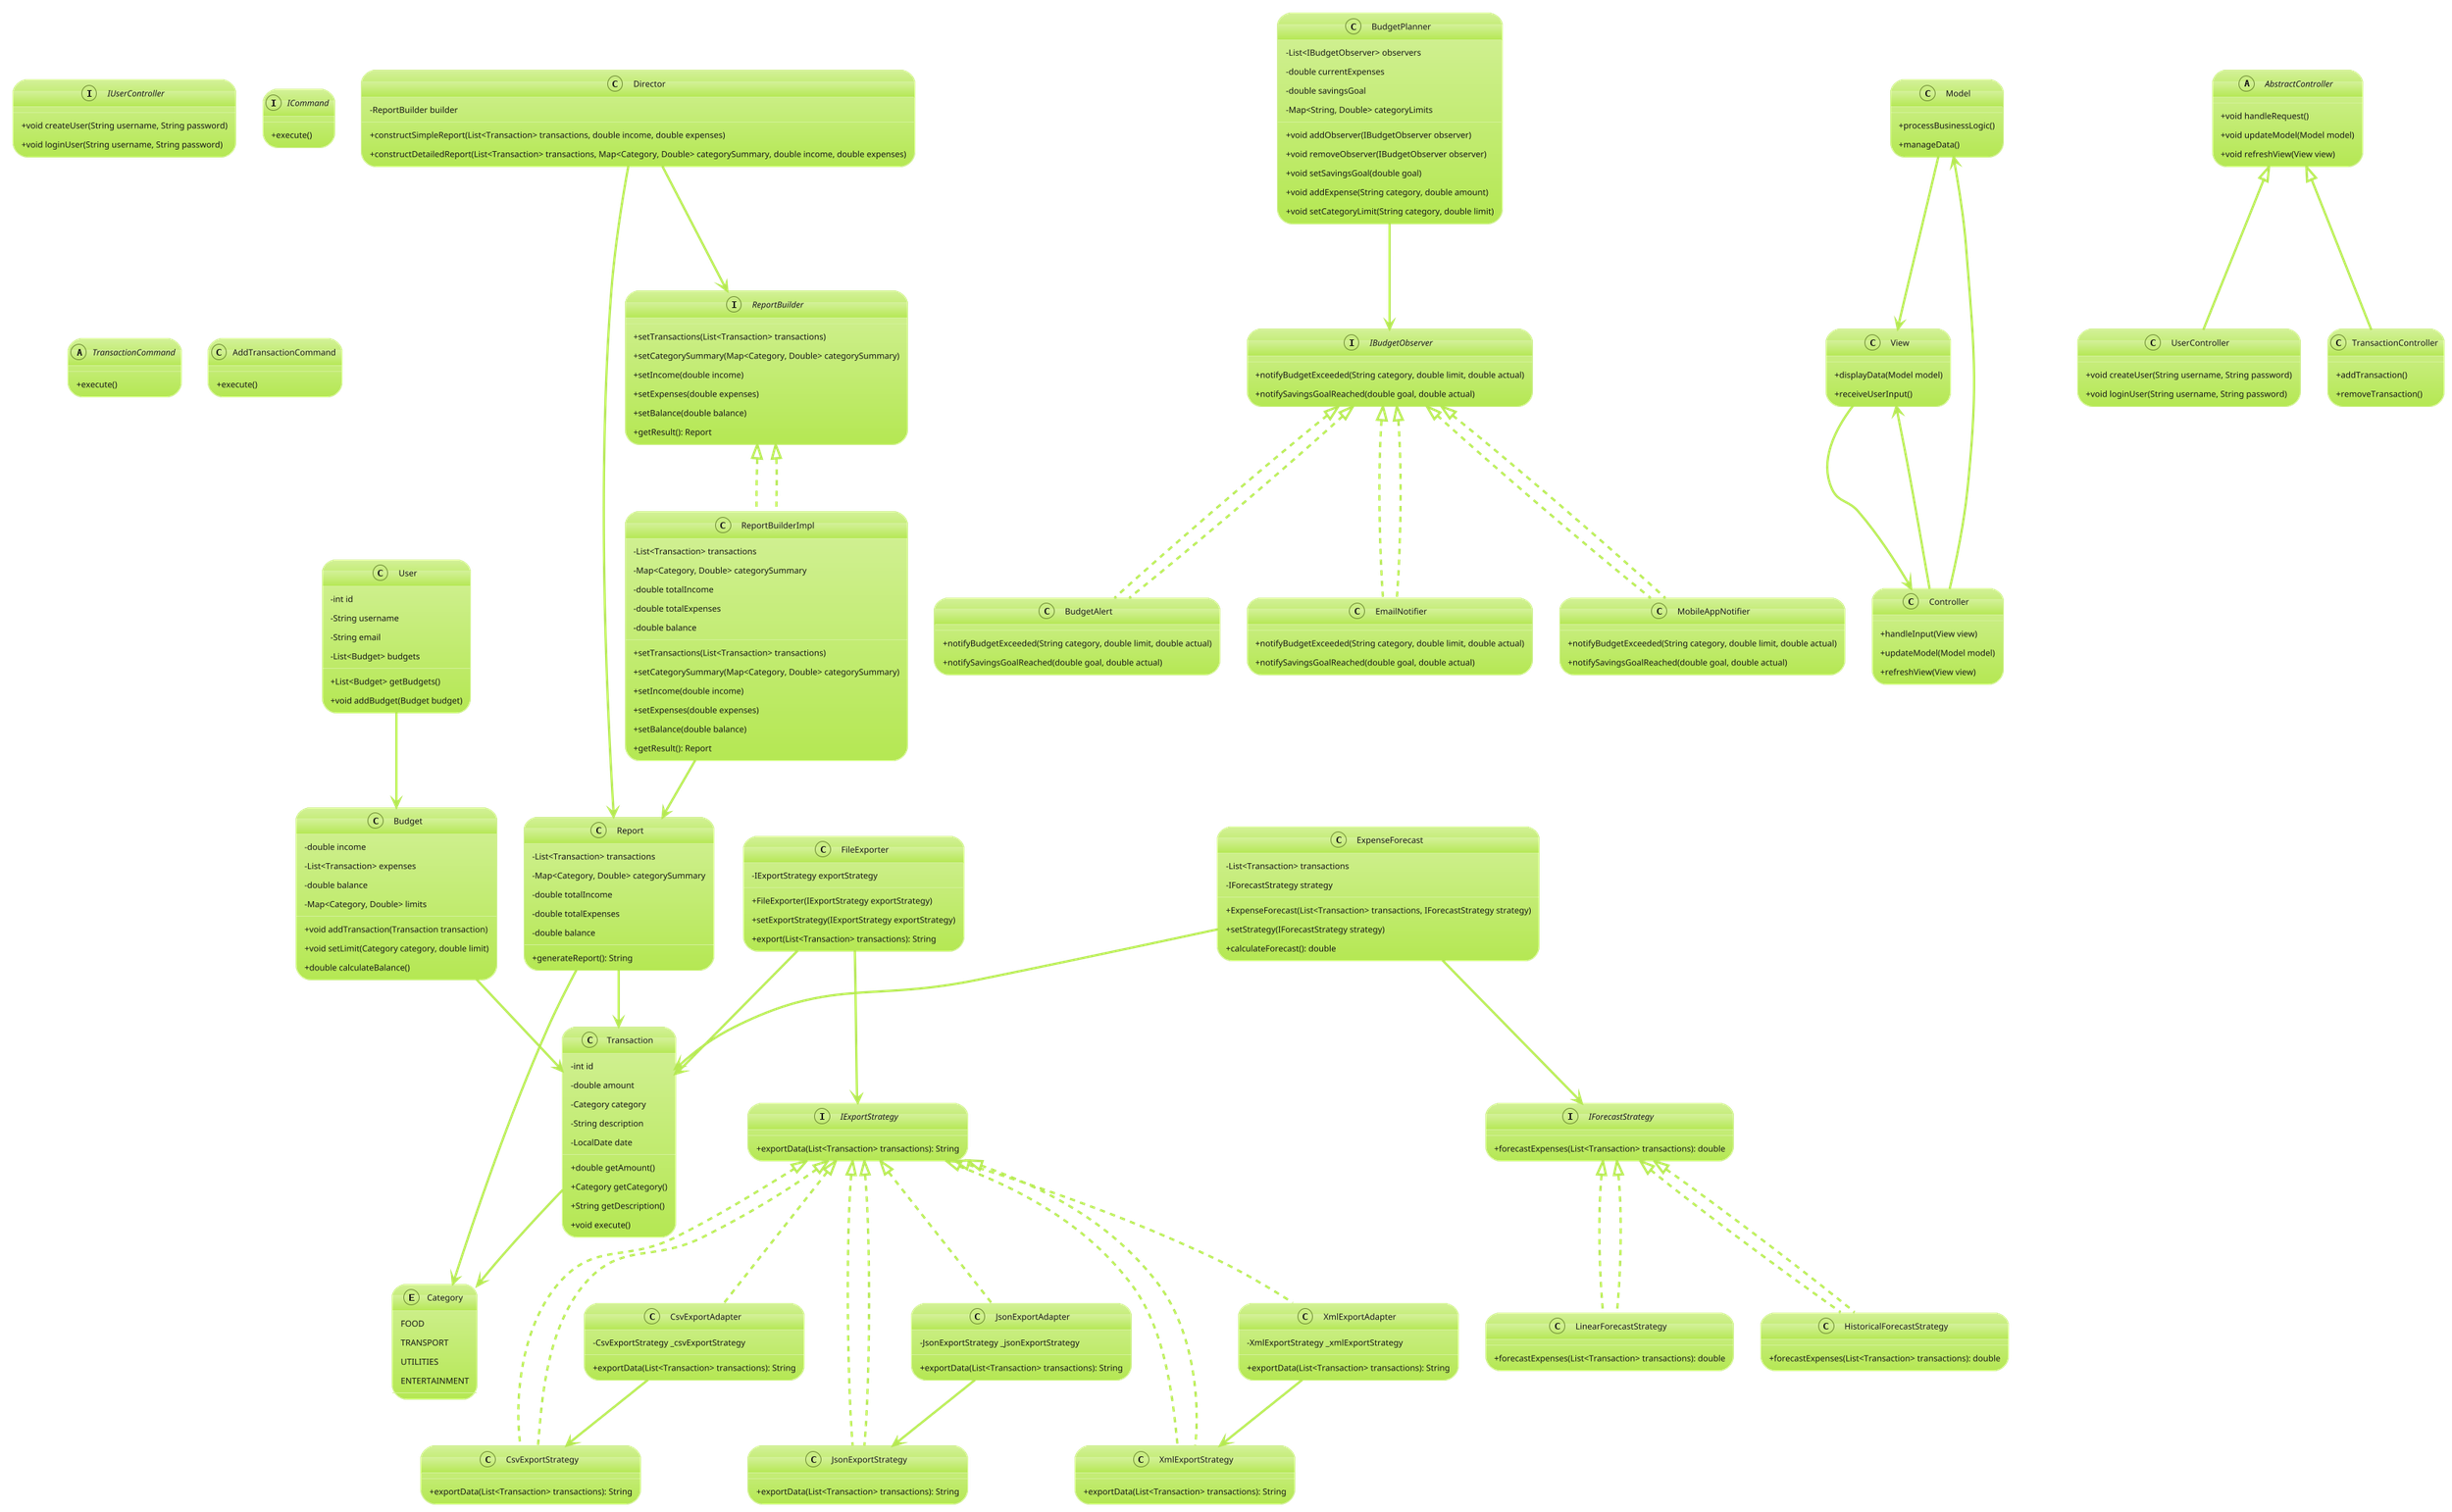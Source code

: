 @startuml
!theme hacker
skinparam classAttributeIconSize 0

' ==========================
' MODEL (Logika Biznesowa)
' ==========================

class User {
    - int id
    - String username
    - String email
    - List<Budget> budgets
    + List<Budget> getBudgets()
    + void addBudget(Budget budget)
}

class Budget {
    - double income
    - List<Transaction> expenses
    - double balance
    - Map<Category, Double> limits
    + void addTransaction(Transaction transaction)
    + void setLimit(Category category, double limit)
    + double calculateBalance()
}

class Transaction {
    - int id
    - double amount
    - Category category
    - String description
    - LocalDate date
    + double getAmount()
    + Category getCategory()
    + String getDescription()
}

class Report {
    - List<Transaction> transactions
    - Map<Category, Double> categorySummary
    - double totalIncome
    - double totalExpenses
    - double balance
    + generateReport(): String
}

interface ReportBuilder {
    + setTransactions(List<Transaction> transactions)
    + setCategorySummary(Map<Category, Double> categorySummary)
    + setIncome(double income)
    + setExpenses(double expenses)
    + setBalance(double balance)
    + getResult(): Report
}

class ReportBuilderImpl implements ReportBuilder {
    - List<Transaction> transactions
    - Map<Category, Double> categorySummary
    - double totalIncome
    - double totalExpenses
    - double balance
    + setTransactions(List<Transaction> transactions)
    + setCategorySummary(Map<Category, Double> categorySummary)
    + setIncome(double income)
    + setExpenses(double expenses)
    + setBalance(double balance)
    + getResult(): Report
}

class Director {
    - ReportBuilder builder
    + constructSimpleReport(List<Transaction> transactions, double income, double expenses)
    + constructDetailedReport(List<Transaction> transactions, Map<Category, Double> categorySummary, double income, double expenses)
}

enum Category {
    FOOD
    TRANSPORT
    UTILITIES
    ENTERTAINMENT
}

' ==========================
' STRATEGIE
' ==========================

interface IForecastStrategy {
    + forecastExpenses(List<Transaction> transactions): double
}

interface IExportStrategy {
    + exportData(List<Transaction> transactions): String
}

class ExpenseForecast {
    - List<Transaction> transactions
    - IForecastStrategy strategy
    + ExpenseForecast(List<Transaction> transactions, IForecastStrategy strategy)
    + setStrategy(IForecastStrategy strategy)
    + calculateForecast(): double
}

class FileExporter {
    - IExportStrategy exportStrategy
    + FileExporter(IExportStrategy exportStrategy)
    + setExportStrategy(IExportStrategy exportStrategy)
    + export(List<Transaction> transactions): String
}

class LinearForecastStrategy implements IForecastStrategy {
    + forecastExpenses(List<Transaction> transactions): double
}

class HistoricalForecastStrategy implements IForecastStrategy {
    + forecastExpenses(List<Transaction> transactions): double
}

class CsvExportStrategy implements IExportStrategy {
    + exportData(List<Transaction> transactions): String
}

class JsonExportStrategy implements IExportStrategy {
    + exportData(List<Transaction> transactions): String
}

class XmlExportStrategy implements IExportStrategy {
    + exportData(List<Transaction> transactions): String
}

' ==========================
' ADAPTERY (Eksport)
' ==========================

' Adapter dla CSV
class CsvExportAdapter implements IExportStrategy {
    - CsvExportStrategy _csvExportStrategy
    + exportData(List<Transaction> transactions): String
}

' Adapter dla JSON
class JsonExportAdapter implements IExportStrategy {
    - JsonExportStrategy _jsonExportStrategy
    + exportData(List<Transaction> transactions): String
}

' Adapter dla XML
class XmlExportAdapter implements IExportStrategy {
    - XmlExportStrategy _xmlExportStrategy
    + exportData(List<Transaction> transactions): String
}

' ==========================
' OBSERWATOR
' ==========================
' Interfejs Obserwatora
interface IBudgetObserver {
    + notifyBudgetExceeded(String category, double limit, double actual)
    + notifySavingsGoalReached(double goal, double actual)
}

' Klasa Obserwowana (Planer Budżetu)
class BudgetPlanner {
    - List<IBudgetObserver> observers
    - double currentExpenses
    - double savingsGoal
    - Map<String, Double> categoryLimits
    + void addObserver(IBudgetObserver observer)
    + void removeObserver(IBudgetObserver observer)
    + void setSavingsGoal(double goal)
    + void addExpense(String category, double amount)
    + void setCategoryLimit(String category, double limit)
}

' Przykładowe implementacje Obserwatorów
class BudgetAlert implements IBudgetObserver {
    + notifyBudgetExceeded(String category, double limit, double actual)
    + notifySavingsGoalReached(double goal, double actual)
}

class EmailNotifier implements IBudgetObserver {
    + notifyBudgetExceeded(String category, double limit, double actual)
    + notifySavingsGoalReached(double goal, double actual)
}

class MobileAppNotifier implements IBudgetObserver {
    + notifyBudgetExceeded(String category, double limit, double actual)
    + notifySavingsGoalReached(double goal, double actual)
}

' ==========================
' ARCHITEKTURA MVC
' ==========================

' Model classes
class Model {
    + processBusinessLogic()
    + manageData()
}

' View classes
class View {
    + displayData(Model model)
    + receiveUserInput()
}

' Controller classes
class Controller {
    + handleInput(View view)
    + updateModel(Model model)
    + refreshView(View view)
}

' Relationships in MVC
Model --> View : updates
View --> Controller : forwards input
Controller --> Model : modifies
Controller --> View : refreshes

' ==========================
' CONTROLLER (LOGIKA APLIKACJI)
' ==========================

' Klasa abstrakcyjna dla kontrolerów
abstract class AbstractController {
    + void handleRequest()
    + void updateModel(Model model)
    + void refreshView(View view)
}

' Interfejs kontrolera użytkowników
interface IUserController {
    + void createUser(String username, String password)
    + void loginUser(String username, String password)
}

' Implementacja kontrolera użytkowników
class UserController extends AbstractController {
    + void createUser(String username, String password)
    + void loginUser(String username, String password)
}

' ==========================
' WZORZEC COMMAND
' ==========================
' Interfejs Command
interface ICommand {
    + execute()
}

' Klasa bazowa dla operacji na transakcjach
abstract class TransactionCommand {
    + execute()
}

' Klasa reprezentująca dodanie transakcji
class AddTransactionCommand {
    + execute()
}

' Klasa kontrolera transakcji, który korzysta z TransactionCommand
class TransactionController extends AbstractController {
    + addTransaction()
    + removeTransaction()
}

' Klasa reprezentująca transakcję
class Transaction {
    + void execute()
}

' ==========================
' RELACJE I POŁĄCZENIA
' ==========================

' Relacje w modelu
User --> Budget
Budget --> Transaction
Transaction --> Category

' Relacje w raporcie
ReportBuilder <|.. ReportBuilderImpl
Director --> ReportBuilder
Director --> Report
ReportBuilderImpl --> Report
Report --> Transaction
Report --> Category

' Relacje strategii
IForecastStrategy <|.. LinearForecastStrategy
IForecastStrategy <|.. HistoricalForecastStrategy
ExpenseForecast --> IForecastStrategy
ExpenseForecast --> Transaction

IExportStrategy <|.. CsvExportStrategy
IExportStrategy <|.. JsonExportStrategy
IExportStrategy <|.. XmlExportStrategy
FileExporter --> IExportStrategy
FileExporter --> Transaction

' Adaptery
CsvExportAdapter --> CsvExportStrategy
JsonExportAdapter --> JsonExportStrategy
XmlExportAdapter --> XmlExportStrategy

' Relacje obserwatorów
BudgetPlanner --> IBudgetObserver : notifies
IBudgetObserver <|.. BudgetAlert
IBudgetObserver <|.. EmailNotifier
IBudgetObserver <|.. MobileAppNotifier

@enduml
